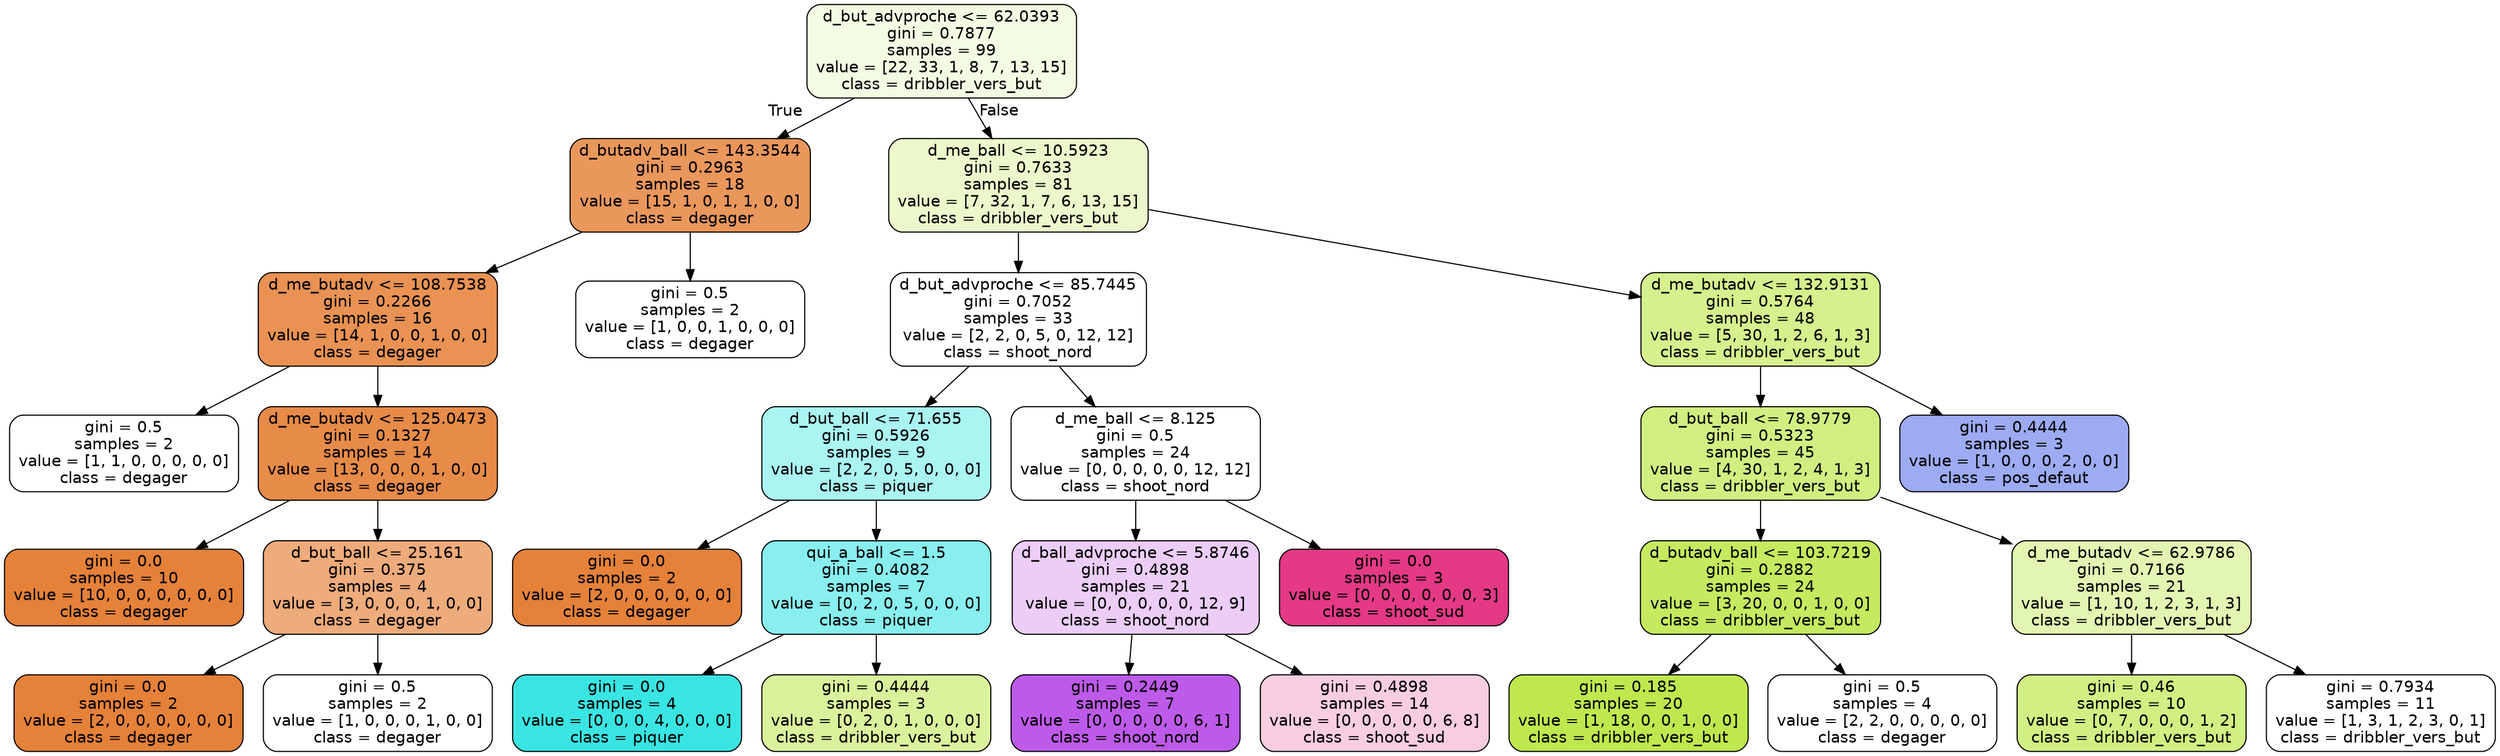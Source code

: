 digraph Tree {
node [shape=box, style="filled, rounded", color="black", fontname=helvetica] ;
edge [fontname=helvetica] ;
0 [label="d_but_advproche <= 62.0393\ngini = 0.7877\nsamples = 99\nvalue = [22, 33, 1, 8, 7, 13, 15]\nclass = dribbler_vers_but", fillcolor="#b7e53924"] ;
1 [label="d_butadv_ball <= 143.3544\ngini = 0.2963\nsamples = 18\nvalue = [15, 1, 0, 1, 1, 0, 0]\nclass = degager", fillcolor="#e58139d2"] ;
0 -> 1 [labeldistance=2.5, labelangle=45, headlabel="True"] ;
2 [label="d_me_butadv <= 108.7538\ngini = 0.2266\nsamples = 16\nvalue = [14, 1, 0, 0, 1, 0, 0]\nclass = degager", fillcolor="#e58139dd"] ;
1 -> 2 ;
3 [label="gini = 0.5\nsamples = 2\nvalue = [1, 1, 0, 0, 0, 0, 0]\nclass = degager", fillcolor="#e5813900"] ;
2 -> 3 ;
4 [label="d_me_butadv <= 125.0473\ngini = 0.1327\nsamples = 14\nvalue = [13, 0, 0, 0, 1, 0, 0]\nclass = degager", fillcolor="#e58139eb"] ;
2 -> 4 ;
5 [label="gini = 0.0\nsamples = 10\nvalue = [10, 0, 0, 0, 0, 0, 0]\nclass = degager", fillcolor="#e58139ff"] ;
4 -> 5 ;
6 [label="d_but_ball <= 25.161\ngini = 0.375\nsamples = 4\nvalue = [3, 0, 0, 0, 1, 0, 0]\nclass = degager", fillcolor="#e58139aa"] ;
4 -> 6 ;
7 [label="gini = 0.0\nsamples = 2\nvalue = [2, 0, 0, 0, 0, 0, 0]\nclass = degager", fillcolor="#e58139ff"] ;
6 -> 7 ;
8 [label="gini = 0.5\nsamples = 2\nvalue = [1, 0, 0, 0, 1, 0, 0]\nclass = degager", fillcolor="#e5813900"] ;
6 -> 8 ;
9 [label="gini = 0.5\nsamples = 2\nvalue = [1, 0, 0, 1, 0, 0, 0]\nclass = degager", fillcolor="#e5813900"] ;
1 -> 9 ;
10 [label="d_me_ball <= 10.5923\ngini = 0.7633\nsamples = 81\nvalue = [7, 32, 1, 7, 6, 13, 15]\nclass = dribbler_vers_but", fillcolor="#b7e53942"] ;
0 -> 10 [labeldistance=2.5, labelangle=-45, headlabel="False"] ;
11 [label="d_but_advproche <= 85.7445\ngini = 0.7052\nsamples = 33\nvalue = [2, 2, 0, 5, 0, 12, 12]\nclass = shoot_nord", fillcolor="#b139e500"] ;
10 -> 11 ;
12 [label="d_but_ball <= 71.655\ngini = 0.5926\nsamples = 9\nvalue = [2, 2, 0, 5, 0, 0, 0]\nclass = piquer", fillcolor="#39e5e26d"] ;
11 -> 12 ;
13 [label="gini = 0.0\nsamples = 2\nvalue = [2, 0, 0, 0, 0, 0, 0]\nclass = degager", fillcolor="#e58139ff"] ;
12 -> 13 ;
14 [label="qui_a_ball <= 1.5\ngini = 0.4082\nsamples = 7\nvalue = [0, 2, 0, 5, 0, 0, 0]\nclass = piquer", fillcolor="#39e5e299"] ;
12 -> 14 ;
15 [label="gini = 0.0\nsamples = 4\nvalue = [0, 0, 0, 4, 0, 0, 0]\nclass = piquer", fillcolor="#39e5e2ff"] ;
14 -> 15 ;
16 [label="gini = 0.4444\nsamples = 3\nvalue = [0, 2, 0, 1, 0, 0, 0]\nclass = dribbler_vers_but", fillcolor="#b7e5397f"] ;
14 -> 16 ;
17 [label="d_me_ball <= 8.125\ngini = 0.5\nsamples = 24\nvalue = [0, 0, 0, 0, 0, 12, 12]\nclass = shoot_nord", fillcolor="#b139e500"] ;
11 -> 17 ;
18 [label="d_ball_advproche <= 5.8746\ngini = 0.4898\nsamples = 21\nvalue = [0, 0, 0, 0, 0, 12, 9]\nclass = shoot_nord", fillcolor="#b139e540"] ;
17 -> 18 ;
19 [label="gini = 0.2449\nsamples = 7\nvalue = [0, 0, 0, 0, 0, 6, 1]\nclass = shoot_nord", fillcolor="#b139e5d4"] ;
18 -> 19 ;
20 [label="gini = 0.4898\nsamples = 14\nvalue = [0, 0, 0, 0, 0, 6, 8]\nclass = shoot_sud", fillcolor="#e5398640"] ;
18 -> 20 ;
21 [label="gini = 0.0\nsamples = 3\nvalue = [0, 0, 0, 0, 0, 0, 3]\nclass = shoot_sud", fillcolor="#e53986ff"] ;
17 -> 21 ;
22 [label="d_me_butadv <= 132.9131\ngini = 0.5764\nsamples = 48\nvalue = [5, 30, 1, 2, 6, 1, 3]\nclass = dribbler_vers_but", fillcolor="#b7e53992"] ;
10 -> 22 ;
23 [label="d_but_ball <= 78.9779\ngini = 0.5323\nsamples = 45\nvalue = [4, 30, 1, 2, 4, 1, 3]\nclass = dribbler_vers_but", fillcolor="#b7e539a2"] ;
22 -> 23 ;
24 [label="d_butadv_ball <= 103.7219\ngini = 0.2882\nsamples = 24\nvalue = [3, 20, 0, 0, 1, 0, 0]\nclass = dribbler_vers_but", fillcolor="#b7e539ce"] ;
23 -> 24 ;
25 [label="gini = 0.185\nsamples = 20\nvalue = [1, 18, 0, 0, 1, 0, 0]\nclass = dribbler_vers_but", fillcolor="#b7e539e4"] ;
24 -> 25 ;
26 [label="gini = 0.5\nsamples = 4\nvalue = [2, 2, 0, 0, 0, 0, 0]\nclass = degager", fillcolor="#e5813900"] ;
24 -> 26 ;
27 [label="d_me_butadv <= 62.9786\ngini = 0.7166\nsamples = 21\nvalue = [1, 10, 1, 2, 3, 1, 3]\nclass = dribbler_vers_but", fillcolor="#b7e53963"] ;
23 -> 27 ;
28 [label="gini = 0.46\nsamples = 10\nvalue = [0, 7, 0, 0, 0, 1, 2]\nclass = dribbler_vers_but", fillcolor="#b7e5399f"] ;
27 -> 28 ;
29 [label="gini = 0.7934\nsamples = 11\nvalue = [1, 3, 1, 2, 3, 0, 1]\nclass = dribbler_vers_but", fillcolor="#b7e53900"] ;
27 -> 29 ;
30 [label="gini = 0.4444\nsamples = 3\nvalue = [1, 0, 0, 0, 2, 0, 0]\nclass = pos_defaut", fillcolor="#3956e57f"] ;
22 -> 30 ;
}